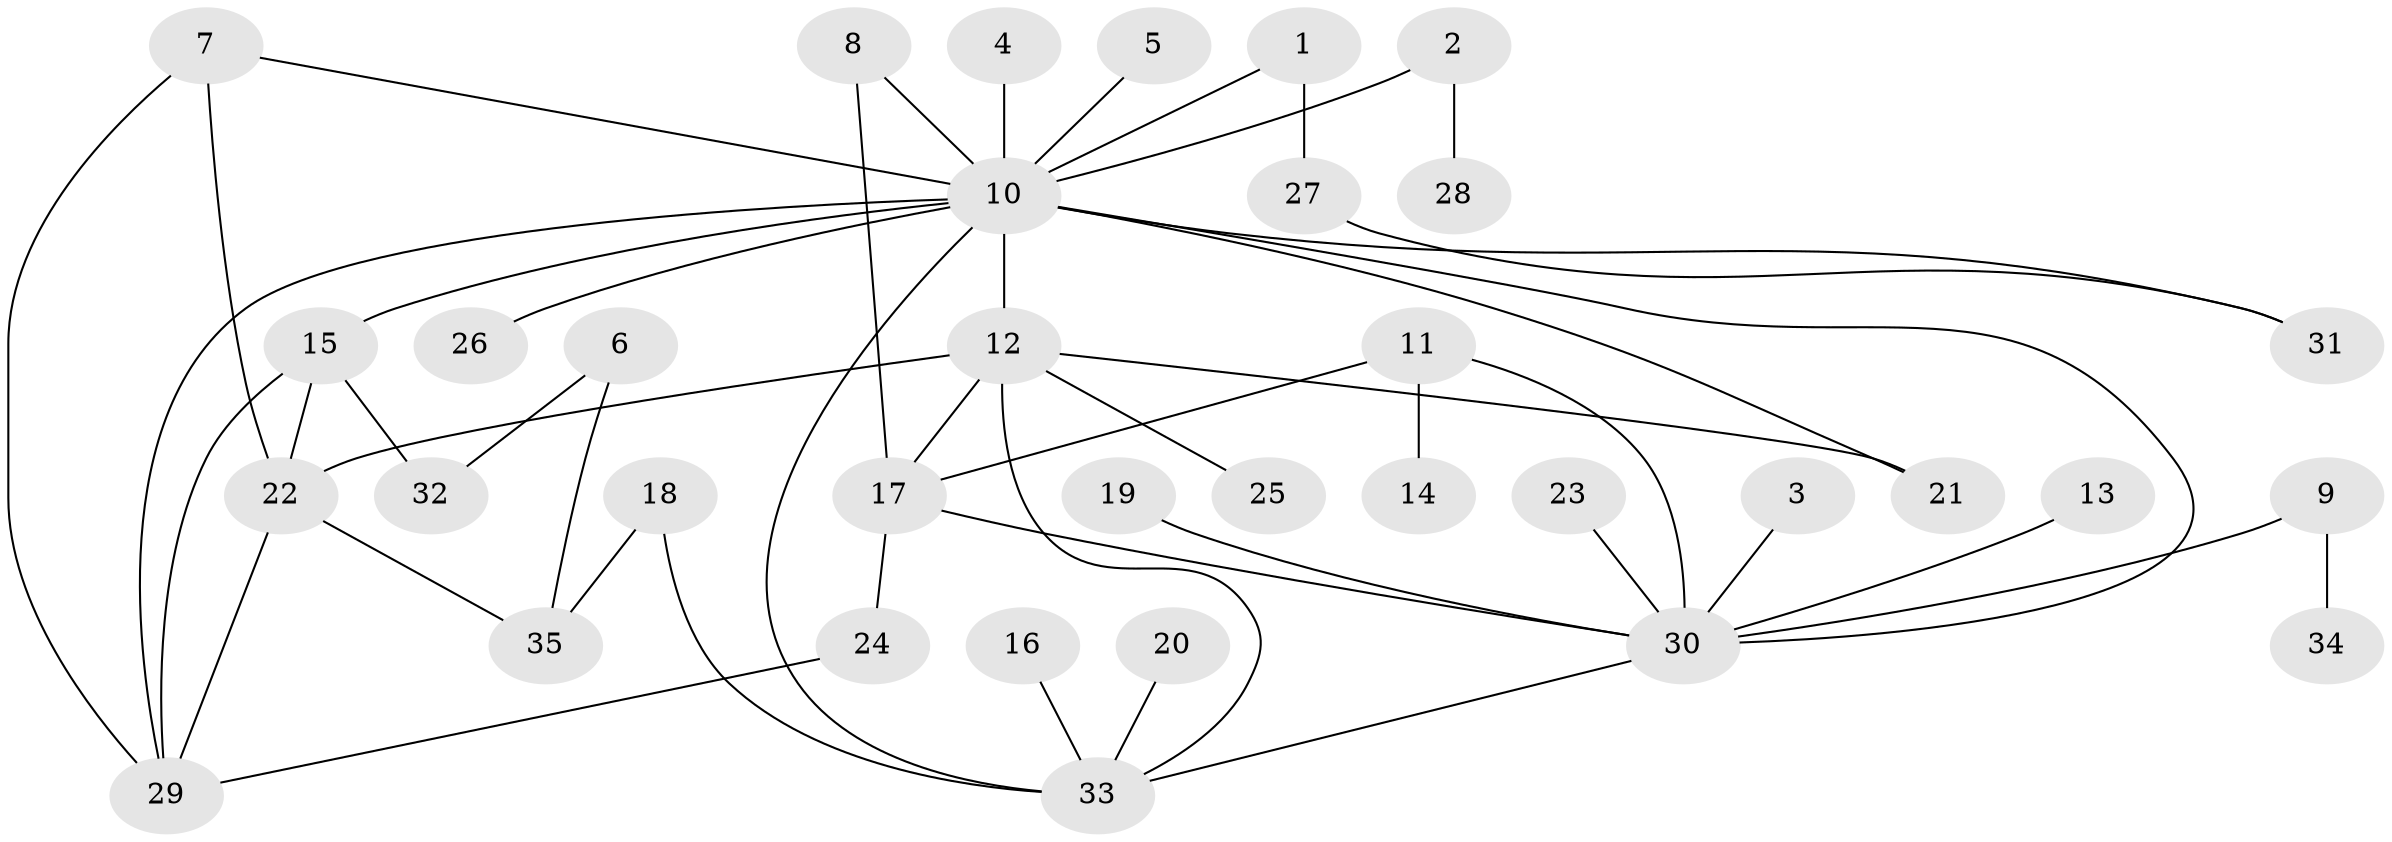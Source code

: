 // original degree distribution, {4: 0.043478260869565216, 17: 0.014492753623188406, 2: 0.2753623188405797, 12: 0.014492753623188406, 5: 0.043478260869565216, 3: 0.07246376811594203, 6: 0.014492753623188406, 8: 0.014492753623188406, 1: 0.4782608695652174, 7: 0.028985507246376812}
// Generated by graph-tools (version 1.1) at 2025/01/03/09/25 03:01:44]
// undirected, 35 vertices, 49 edges
graph export_dot {
graph [start="1"]
  node [color=gray90,style=filled];
  1;
  2;
  3;
  4;
  5;
  6;
  7;
  8;
  9;
  10;
  11;
  12;
  13;
  14;
  15;
  16;
  17;
  18;
  19;
  20;
  21;
  22;
  23;
  24;
  25;
  26;
  27;
  28;
  29;
  30;
  31;
  32;
  33;
  34;
  35;
  1 -- 10 [weight=1.0];
  1 -- 27 [weight=1.0];
  2 -- 10 [weight=1.0];
  2 -- 28 [weight=1.0];
  3 -- 30 [weight=1.0];
  4 -- 10 [weight=1.0];
  5 -- 10 [weight=1.0];
  6 -- 32 [weight=1.0];
  6 -- 35 [weight=1.0];
  7 -- 10 [weight=1.0];
  7 -- 22 [weight=1.0];
  7 -- 29 [weight=1.0];
  8 -- 10 [weight=1.0];
  8 -- 17 [weight=1.0];
  9 -- 30 [weight=1.0];
  9 -- 34 [weight=1.0];
  10 -- 12 [weight=1.0];
  10 -- 15 [weight=1.0];
  10 -- 21 [weight=1.0];
  10 -- 26 [weight=1.0];
  10 -- 29 [weight=1.0];
  10 -- 30 [weight=1.0];
  10 -- 31 [weight=1.0];
  10 -- 33 [weight=1.0];
  11 -- 14 [weight=1.0];
  11 -- 17 [weight=1.0];
  11 -- 30 [weight=1.0];
  12 -- 17 [weight=1.0];
  12 -- 21 [weight=1.0];
  12 -- 22 [weight=1.0];
  12 -- 25 [weight=1.0];
  12 -- 33 [weight=1.0];
  13 -- 30 [weight=1.0];
  15 -- 22 [weight=1.0];
  15 -- 29 [weight=1.0];
  15 -- 32 [weight=1.0];
  16 -- 33 [weight=1.0];
  17 -- 24 [weight=1.0];
  17 -- 30 [weight=1.0];
  18 -- 33 [weight=1.0];
  18 -- 35 [weight=1.0];
  19 -- 30 [weight=1.0];
  20 -- 33 [weight=1.0];
  22 -- 29 [weight=1.0];
  22 -- 35 [weight=1.0];
  23 -- 30 [weight=1.0];
  24 -- 29 [weight=1.0];
  27 -- 31 [weight=1.0];
  30 -- 33 [weight=1.0];
}

